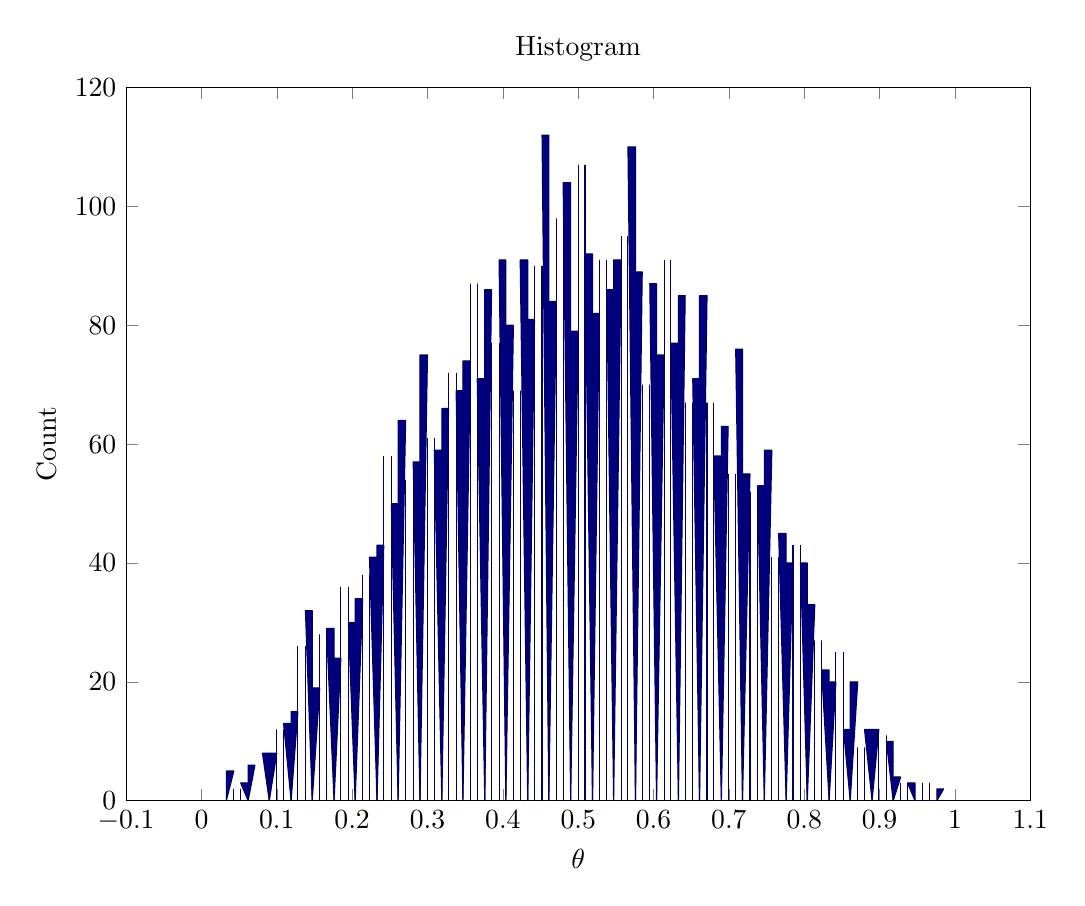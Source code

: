 % This file was created by matlab2tikz v0.4.2.
% Copyright (c) 2008--2013, Nico Schlömer <nico.schloemer@gmail.com>
% All rights reserved.
% 
% 
% 
\begin{tikzpicture}

\begin{axis}[%
width=4.521in,
height=3.566in,
area legend,
colormap/jet,
scale only axis,
xmin=-0.1,
xmax=1.1,
xlabel={$\theta$},
ymin=0,
ymax=120,
ylabel={Count},
title={Histogram}
]

\addplot[patch,forget plot]
table[row sep=crcr, point meta=\thisrow{c}]{
x y c\\
0.033 0 1 \\
0.033 5 1 \\
0.043 5 1 \\
0.043 0 1 \\
0.043 0 1 \\
0.043 2 1 \\
0.052 2 1 \\
0.052 0 1 \\
0.052 0 1 \\
0.052 3 1 \\
0.062 3 1 \\
0.062 0 1 \\
0.062 0 1 \\
0.062 6 1 \\
0.071 6 1 \\
0.071 0 1 \\
0.071 0 1 \\
0.071 0 1 \\
0.081 0 1 \\
0.081 0 1 \\
0.081 0 1 \\
0.081 8 1 \\
0.09 8 1 \\
0.09 0 1 \\
0.09 0 1 \\
0.09 8 1 \\
0.1 8 1 \\
0.1 0 1 \\
0.1 0 1 \\
0.1 12 1 \\
0.109 12 1 \\
0.109 0 1 \\
0.109 0 1 \\
0.109 13 1 \\
0.119 13 1 \\
0.119 0 1 \\
0.119 0 1 \\
0.119 15 1 \\
0.128 15 1 \\
0.128 0 1 \\
0.128 0 1 \\
0.128 26 1 \\
0.138 26 1 \\
0.138 0 1 \\
0.138 0 1 \\
0.138 32 1 \\
0.147 32 1 \\
0.147 0 1 \\
0.147 0 1 \\
0.147 19 1 \\
0.157 19 1 \\
0.157 0 1 \\
0.157 0 1 \\
0.157 28 1 \\
0.166 28 1 \\
0.166 0 1 \\
0.166 0 1 \\
0.166 29 1 \\
0.176 29 1 \\
0.176 0 1 \\
0.176 0 1 \\
0.176 24 1 \\
0.185 24 1 \\
0.185 0 1 \\
0.185 0 1 \\
0.185 36 1 \\
0.195 36 1 \\
0.195 0 1 \\
0.195 0 1 \\
0.195 30 1 \\
0.204 30 1 \\
0.204 0 1 \\
0.204 0 1 \\
0.204 34 1 \\
0.214 34 1 \\
0.214 0 1 \\
0.214 0 1 \\
0.214 38 1 \\
0.223 38 1 \\
0.223 0 1 \\
0.223 0 1 \\
0.223 41 1 \\
0.233 41 1 \\
0.233 0 1 \\
0.233 0 1 \\
0.233 43 1 \\
0.242 43 1 \\
0.242 0 1 \\
0.242 0 1 \\
0.242 58 1 \\
0.252 58 1 \\
0.252 0 1 \\
0.252 0 1 \\
0.252 50 1 \\
0.261 50 1 \\
0.261 0 1 \\
0.261 0 1 \\
0.261 64 1 \\
0.271 64 1 \\
0.271 0 1 \\
0.271 0 1 \\
0.271 54 1 \\
0.281 54 1 \\
0.281 0 1 \\
0.281 0 1 \\
0.281 57 1 \\
0.29 57 1 \\
0.29 0 1 \\
0.29 0 1 \\
0.29 75 1 \\
0.3 75 1 \\
0.3 0 1 \\
0.3 0 1 \\
0.3 61 1 \\
0.309 61 1 \\
0.309 0 1 \\
0.309 0 1 \\
0.309 59 1 \\
0.319 59 1 \\
0.319 0 1 \\
0.319 0 1 \\
0.319 66 1 \\
0.328 66 1 \\
0.328 0 1 \\
0.328 0 1 \\
0.328 72 1 \\
0.338 72 1 \\
0.338 0 1 \\
0.338 0 1 \\
0.338 69 1 \\
0.347 69 1 \\
0.347 0 1 \\
0.347 0 1 \\
0.347 74 1 \\
0.357 74 1 \\
0.357 0 1 \\
0.357 0 1 \\
0.357 87 1 \\
0.366 87 1 \\
0.366 0 1 \\
0.366 0 1 \\
0.366 71 1 \\
0.376 71 1 \\
0.376 0 1 \\
0.376 0 1 \\
0.376 86 1 \\
0.385 86 1 \\
0.385 0 1 \\
0.385 0 1 \\
0.385 77 1 \\
0.395 77 1 \\
0.395 0 1 \\
0.395 0 1 \\
0.395 91 1 \\
0.404 91 1 \\
0.404 0 1 \\
0.404 0 1 \\
0.404 80 1 \\
0.414 80 1 \\
0.414 0 1 \\
0.414 0 1 \\
0.414 69 1 \\
0.423 69 1 \\
0.423 0 1 \\
0.423 0 1 \\
0.423 91 1 \\
0.433 91 1 \\
0.433 0 1 \\
0.433 0 1 \\
0.433 81 1 \\
0.442 81 1 \\
0.442 0 1 \\
0.442 0 1 \\
0.442 90 1 \\
0.452 90 1 \\
0.452 0 1 \\
0.452 0 1 \\
0.452 112 1 \\
0.461 112 1 \\
0.461 0 1 \\
0.461 0 1 \\
0.461 84 1 \\
0.471 84 1 \\
0.471 0 1 \\
0.471 0 1 \\
0.471 98 1 \\
0.48 98 1 \\
0.48 0 1 \\
0.48 0 1 \\
0.48 104 1 \\
0.49 104 1 \\
0.49 0 1 \\
0.49 0 1 \\
0.49 79 1 \\
0.5 79 1 \\
0.5 0 1 \\
0.5 0 1 \\
0.5 107 1 \\
0.509 107 1 \\
0.509 0 1 \\
0.509 0 1 \\
0.509 92 1 \\
0.519 92 1 \\
0.519 0 1 \\
0.519 0 1 \\
0.519 82 1 \\
0.528 82 1 \\
0.528 0 1 \\
0.528 0 1 \\
0.528 91 1 \\
0.538 91 1 \\
0.538 0 1 \\
0.538 0 1 \\
0.538 86 1 \\
0.547 86 1 \\
0.547 0 1 \\
0.547 0 1 \\
0.547 91 1 \\
0.557 91 1 \\
0.557 0 1 \\
0.557 0 1 \\
0.557 95 1 \\
0.566 95 1 \\
0.566 0 1 \\
0.566 0 1 \\
0.566 110 1 \\
0.576 110 1 \\
0.576 0 1 \\
0.576 0 1 \\
0.576 89 1 \\
0.585 89 1 \\
0.585 0 1 \\
0.585 0 1 \\
0.585 70 1 \\
0.595 70 1 \\
0.595 0 1 \\
0.595 0 1 \\
0.595 87 1 \\
0.604 87 1 \\
0.604 0 1 \\
0.604 0 1 \\
0.604 75 1 \\
0.614 75 1 \\
0.614 0 1 \\
0.614 0 1 \\
0.614 91 1 \\
0.623 91 1 \\
0.623 0 1 \\
0.623 0 1 \\
0.623 77 1 \\
0.633 77 1 \\
0.633 0 1 \\
0.633 0 1 \\
0.633 85 1 \\
0.642 85 1 \\
0.642 0 1 \\
0.642 0 1 \\
0.642 67 1 \\
0.652 67 1 \\
0.652 0 1 \\
0.652 0 1 \\
0.652 71 1 \\
0.661 71 1 \\
0.661 0 1 \\
0.661 0 1 \\
0.661 85 1 \\
0.671 85 1 \\
0.671 0 1 \\
0.671 0 1 \\
0.671 67 1 \\
0.68 67 1 \\
0.68 0 1 \\
0.68 0 1 \\
0.68 58 1 \\
0.69 58 1 \\
0.69 0 1 \\
0.69 0 1 \\
0.69 63 1 \\
0.699 63 1 \\
0.699 0 1 \\
0.699 0 1 \\
0.699 55 1 \\
0.709 55 1 \\
0.709 0 1 \\
0.709 0 1 \\
0.709 76 1 \\
0.718 76 1 \\
0.718 0 1 \\
0.718 0 1 \\
0.718 55 1 \\
0.728 55 1 \\
0.728 0 1 \\
0.728 0 1 \\
0.728 52 1 \\
0.738 52 1 \\
0.738 0 1 \\
0.738 0 1 \\
0.738 53 1 \\
0.747 53 1 \\
0.747 0 1 \\
0.747 0 1 \\
0.747 59 1 \\
0.757 59 1 \\
0.757 0 1 \\
0.757 0 1 \\
0.757 41 1 \\
0.766 41 1 \\
0.766 0 1 \\
0.766 0 1 \\
0.766 45 1 \\
0.776 45 1 \\
0.776 0 1 \\
0.776 0 1 \\
0.776 40 1 \\
0.785 40 1 \\
0.785 0 1 \\
0.785 0 1 \\
0.785 43 1 \\
0.795 43 1 \\
0.795 0 1 \\
0.795 0 1 \\
0.795 40 1 \\
0.804 40 1 \\
0.804 0 1 \\
0.804 0 1 \\
0.804 33 1 \\
0.814 33 1 \\
0.814 0 1 \\
0.814 0 1 \\
0.814 27 1 \\
0.823 27 1 \\
0.823 0 1 \\
0.823 0 1 \\
0.823 22 1 \\
0.833 22 1 \\
0.833 0 1 \\
0.833 0 1 \\
0.833 20 1 \\
0.842 20 1 \\
0.842 0 1 \\
0.842 0 1 \\
0.842 25 1 \\
0.852 25 1 \\
0.852 0 1 \\
0.852 0 1 \\
0.852 12 1 \\
0.861 12 1 \\
0.861 0 1 \\
0.861 0 1 \\
0.861 20 1 \\
0.871 20 1 \\
0.871 0 1 \\
0.871 0 1 \\
0.871 9 1 \\
0.88 9 1 \\
0.88 0 1 \\
0.88 0 1 \\
0.88 12 1 \\
0.89 12 1 \\
0.89 0 1 \\
0.89 0 1 \\
0.89 12 1 \\
0.899 12 1 \\
0.899 0 1 \\
0.899 0 1 \\
0.899 11 1 \\
0.909 11 1 \\
0.909 0 1 \\
0.909 0 1 \\
0.909 10 1 \\
0.918 10 1 \\
0.918 0 1 \\
0.918 0 1 \\
0.918 4 1 \\
0.928 4 1 \\
0.928 0 1 \\
0.928 0 1 \\
0.928 3 1 \\
0.937 3 1 \\
0.937 0 1 \\
0.937 0 1 \\
0.937 3 1 \\
0.947 3 1 \\
0.947 0 1 \\
0.947 0 1 \\
0.947 0 1 \\
0.957 0 1 \\
0.957 0 1 \\
0.957 0 1 \\
0.957 3 1 \\
0.966 3 1 \\
0.966 0 1 \\
0.966 0 1 \\
0.966 0 1 \\
0.976 0 1 \\
0.976 0 1 \\
0.976 0 1 \\
0.976 2 1 \\
0.985 2 1 \\
0.985 0 1 \\
};

\end{axis}
\end{tikzpicture}%